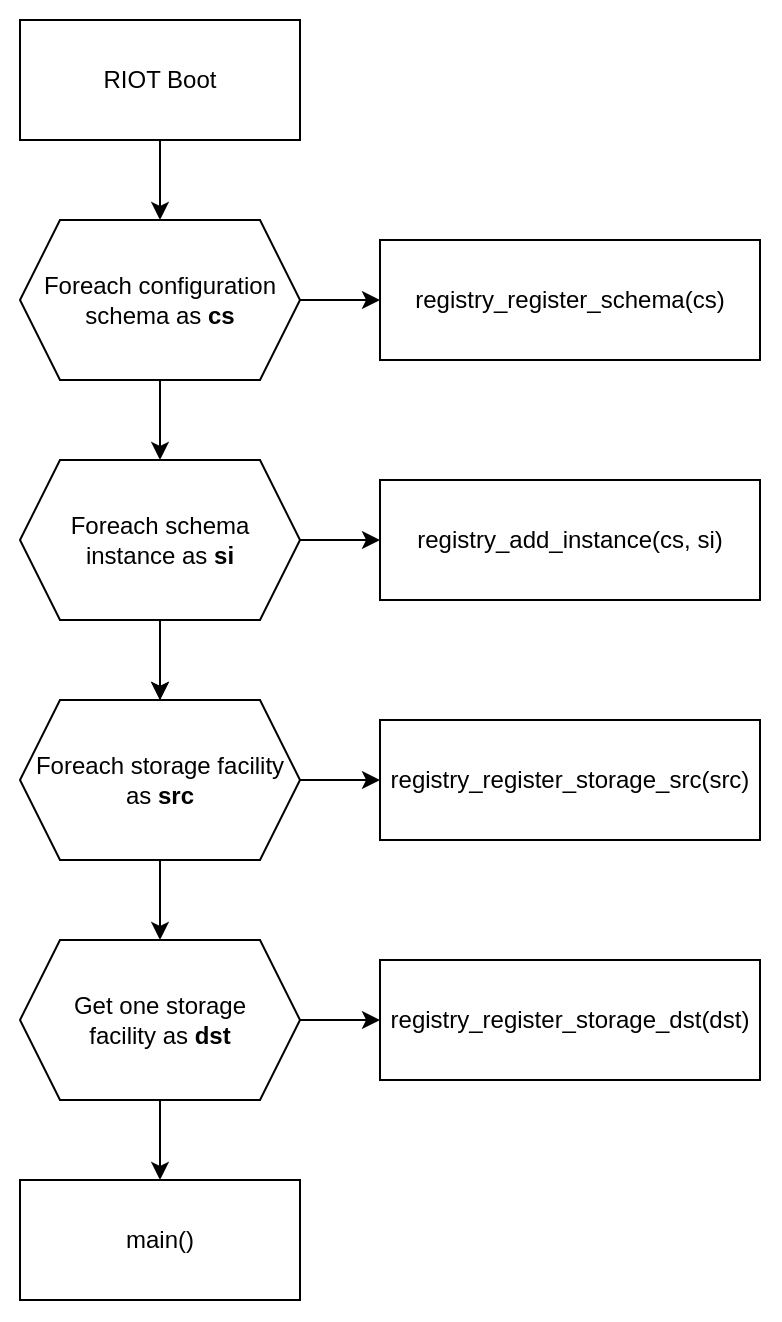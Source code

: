 <mxfile>
    <diagram id="fjN8D4Odn0497USpxgly" name="Page-1">
        <mxGraphModel dx="1314" dy="782" grid="1" gridSize="10" guides="1" tooltips="1" connect="1" arrows="1" fold="1" page="1" pageScale="1" pageWidth="1169" pageHeight="827" background="#FFFFFF" math="0" shadow="0">
            <root>
                <mxCell id="0"/>
                <mxCell id="1" parent="0"/>
                <mxCell id="181" value="" style="rounded=0;whiteSpace=wrap;html=1;strokeColor=none;" parent="1" vertex="1">
                    <mxGeometry x="170" y="50" width="390" height="660" as="geometry"/>
                </mxCell>
                <mxCell id="163" style="edgeStyle=none;html=1;" parent="1" source="161" target="162" edge="1">
                    <mxGeometry relative="1" as="geometry"/>
                </mxCell>
                <mxCell id="161" value="RIOT Boot" style="rounded=0;whiteSpace=wrap;html=1;" parent="1" vertex="1">
                    <mxGeometry x="180" y="60" width="140" height="60" as="geometry"/>
                </mxCell>
                <mxCell id="169" style="edgeStyle=none;html=1;" parent="1" target="164" edge="1">
                    <mxGeometry relative="1" as="geometry">
                        <mxPoint x="250" y="360" as="sourcePoint"/>
                    </mxGeometry>
                </mxCell>
                <mxCell id="171" style="edgeStyle=none;html=1;" parent="1" source="162" target="170" edge="1">
                    <mxGeometry relative="1" as="geometry"/>
                </mxCell>
                <mxCell id="178" style="edgeStyle=none;html=1;" parent="1" source="162" target="176" edge="1">
                    <mxGeometry relative="1" as="geometry"/>
                </mxCell>
                <mxCell id="162" value="Foreach configuration schema as &lt;b&gt;cs&lt;/b&gt;" style="shape=hexagon;perimeter=hexagonPerimeter2;whiteSpace=wrap;html=1;fixedSize=1;" parent="1" vertex="1">
                    <mxGeometry x="180" y="160" width="140" height="80" as="geometry"/>
                </mxCell>
                <mxCell id="168" style="edgeStyle=none;html=1;" parent="1" source="164" target="165" edge="1">
                    <mxGeometry relative="1" as="geometry"/>
                </mxCell>
                <mxCell id="175" style="edgeStyle=none;html=1;" parent="1" source="164" target="172" edge="1">
                    <mxGeometry relative="1" as="geometry"/>
                </mxCell>
                <mxCell id="164" value="Foreach storage facility as &lt;b&gt;src&lt;/b&gt;" style="shape=hexagon;perimeter=hexagonPerimeter2;whiteSpace=wrap;html=1;fixedSize=1;" parent="1" vertex="1">
                    <mxGeometry x="180" y="400" width="140" height="80" as="geometry"/>
                </mxCell>
                <mxCell id="167" style="edgeStyle=none;html=1;" parent="1" source="165" target="166" edge="1">
                    <mxGeometry relative="1" as="geometry">
                        <mxPoint x="260" y="690" as="targetPoint"/>
                    </mxGeometry>
                </mxCell>
                <mxCell id="174" style="edgeStyle=none;html=1;" parent="1" source="165" target="173" edge="1">
                    <mxGeometry relative="1" as="geometry"/>
                </mxCell>
                <mxCell id="165" value="Get one storage&lt;br&gt;facility as &lt;b&gt;dst&lt;/b&gt;" style="shape=hexagon;perimeter=hexagonPerimeter2;whiteSpace=wrap;html=1;fixedSize=1;" parent="1" vertex="1">
                    <mxGeometry x="180" y="520" width="140" height="80" as="geometry"/>
                </mxCell>
                <mxCell id="166" value="main()" style="rounded=0;whiteSpace=wrap;html=1;" parent="1" vertex="1">
                    <mxGeometry x="180" y="640" width="140" height="60" as="geometry"/>
                </mxCell>
                <mxCell id="170" value="registry_register_schema(cs)" style="rounded=0;whiteSpace=wrap;html=1;" parent="1" vertex="1">
                    <mxGeometry x="360" y="170" width="190" height="60" as="geometry"/>
                </mxCell>
                <mxCell id="172" value="registry_register_storage_src(src)" style="rounded=0;whiteSpace=wrap;html=1;" parent="1" vertex="1">
                    <mxGeometry x="360" y="410" width="190" height="60" as="geometry"/>
                </mxCell>
                <mxCell id="173" value="registry_register_storage_dst(dst)" style="rounded=0;whiteSpace=wrap;html=1;" parent="1" vertex="1">
                    <mxGeometry x="360" y="530" width="190" height="60" as="geometry"/>
                </mxCell>
                <mxCell id="177" value="" style="edgeStyle=none;html=1;" parent="1" source="176" target="164" edge="1">
                    <mxGeometry relative="1" as="geometry"/>
                </mxCell>
                <mxCell id="180" style="edgeStyle=none;html=1;" parent="1" source="176" target="179" edge="1">
                    <mxGeometry relative="1" as="geometry"/>
                </mxCell>
                <mxCell id="176" value="Foreach schema&lt;br&gt;instance as &lt;b&gt;si&lt;br&gt;&lt;/b&gt;" style="shape=hexagon;perimeter=hexagonPerimeter2;whiteSpace=wrap;html=1;fixedSize=1;" parent="1" vertex="1">
                    <mxGeometry x="180" y="280" width="140" height="80" as="geometry"/>
                </mxCell>
                <mxCell id="179" value="registry_add_instance(cs, si)" style="rounded=0;whiteSpace=wrap;html=1;" parent="1" vertex="1">
                    <mxGeometry x="360" y="290" width="190" height="60" as="geometry"/>
                </mxCell>
            </root>
        </mxGraphModel>
    </diagram>
</mxfile>